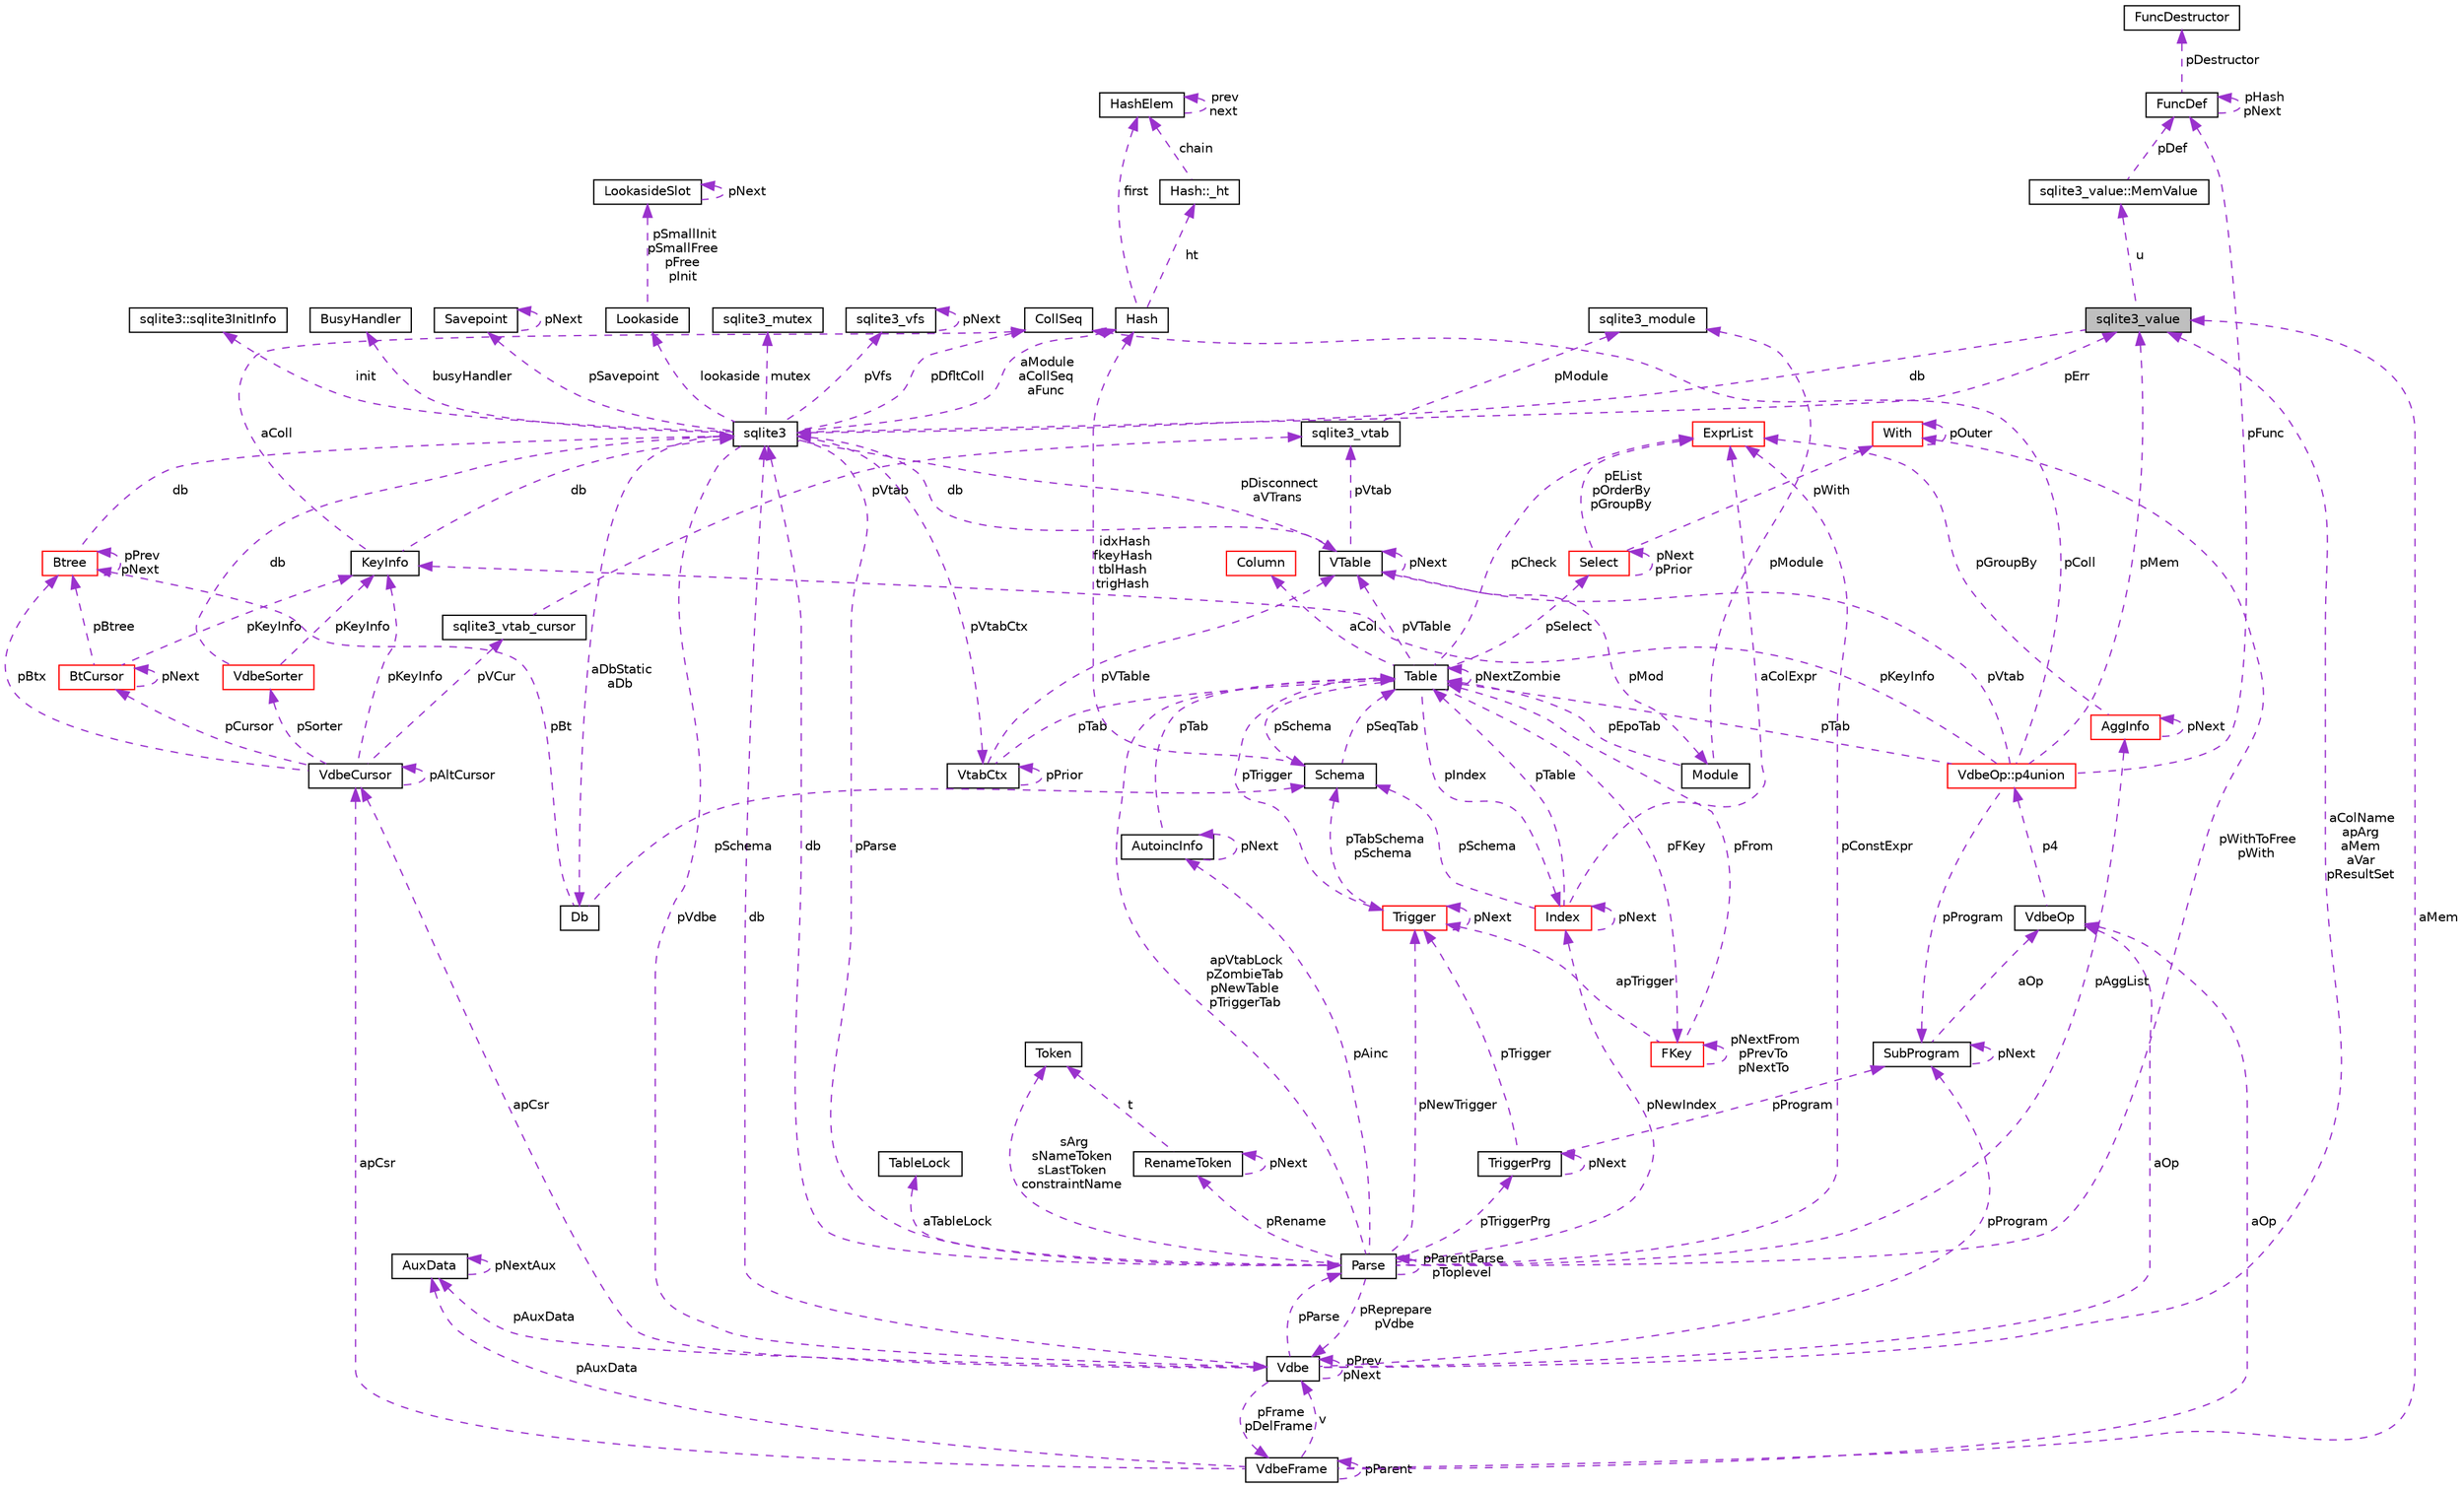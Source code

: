 digraph "sqlite3_value"
{
 // LATEX_PDF_SIZE
  edge [fontname="Helvetica",fontsize="10",labelfontname="Helvetica",labelfontsize="10"];
  node [fontname="Helvetica",fontsize="10",shape=record];
  Node1 [label="sqlite3_value",height=0.2,width=0.4,color="black", fillcolor="grey75", style="filled", fontcolor="black",tooltip=" "];
  Node2 -> Node1 [dir="back",color="darkorchid3",fontsize="10",style="dashed",label=" db" ,fontname="Helvetica"];
  Node2 [label="sqlite3",height=0.2,width=0.4,color="black", fillcolor="white", style="filled",URL="$structsqlite3.html",tooltip=" "];
  Node3 -> Node2 [dir="back",color="darkorchid3",fontsize="10",style="dashed",label=" pVdbe" ,fontname="Helvetica"];
  Node3 [label="Vdbe",height=0.2,width=0.4,color="black", fillcolor="white", style="filled",URL="$structVdbe.html",tooltip=" "];
  Node3 -> Node3 [dir="back",color="darkorchid3",fontsize="10",style="dashed",label=" pPrev\npNext" ,fontname="Helvetica"];
  Node2 -> Node3 [dir="back",color="darkorchid3",fontsize="10",style="dashed",label=" db" ,fontname="Helvetica"];
  Node1 -> Node3 [dir="back",color="darkorchid3",fontsize="10",style="dashed",label=" aColName\napArg\naMem\naVar\npResultSet" ,fontname="Helvetica"];
  Node4 -> Node3 [dir="back",color="darkorchid3",fontsize="10",style="dashed",label=" pFrame\npDelFrame" ,fontname="Helvetica"];
  Node4 [label="VdbeFrame",height=0.2,width=0.4,color="black", fillcolor="white", style="filled",URL="$structVdbeFrame.html",tooltip=" "];
  Node3 -> Node4 [dir="back",color="darkorchid3",fontsize="10",style="dashed",label=" v" ,fontname="Helvetica"];
  Node1 -> Node4 [dir="back",color="darkorchid3",fontsize="10",style="dashed",label=" aMem" ,fontname="Helvetica"];
  Node4 -> Node4 [dir="back",color="darkorchid3",fontsize="10",style="dashed",label=" pParent" ,fontname="Helvetica"];
  Node5 -> Node4 [dir="back",color="darkorchid3",fontsize="10",style="dashed",label=" pAuxData" ,fontname="Helvetica"];
  Node5 [label="AuxData",height=0.2,width=0.4,color="black", fillcolor="white", style="filled",URL="$structAuxData.html",tooltip=" "];
  Node5 -> Node5 [dir="back",color="darkorchid3",fontsize="10",style="dashed",label=" pNextAux" ,fontname="Helvetica"];
  Node6 -> Node4 [dir="back",color="darkorchid3",fontsize="10",style="dashed",label=" apCsr" ,fontname="Helvetica"];
  Node6 [label="VdbeCursor",height=0.2,width=0.4,color="black", fillcolor="white", style="filled",URL="$structVdbeCursor.html",tooltip=" "];
  Node7 -> Node6 [dir="back",color="darkorchid3",fontsize="10",style="dashed",label=" pCursor" ,fontname="Helvetica"];
  Node7 [label="BtCursor",height=0.2,width=0.4,color="red", fillcolor="white", style="filled",URL="$structBtCursor.html",tooltip=" "];
  Node7 -> Node7 [dir="back",color="darkorchid3",fontsize="10",style="dashed",label=" pNext" ,fontname="Helvetica"];
  Node26 -> Node7 [dir="back",color="darkorchid3",fontsize="10",style="dashed",label=" pKeyInfo" ,fontname="Helvetica"];
  Node26 [label="KeyInfo",height=0.2,width=0.4,color="black", fillcolor="white", style="filled",URL="$structKeyInfo.html",tooltip=" "];
  Node2 -> Node26 [dir="back",color="darkorchid3",fontsize="10",style="dashed",label=" db" ,fontname="Helvetica"];
  Node27 -> Node26 [dir="back",color="darkorchid3",fontsize="10",style="dashed",label=" aColl" ,fontname="Helvetica"];
  Node27 [label="CollSeq",height=0.2,width=0.4,color="black", fillcolor="white", style="filled",URL="$structCollSeq.html",tooltip=" "];
  Node13 -> Node7 [dir="back",color="darkorchid3",fontsize="10",style="dashed",label=" pBtree" ,fontname="Helvetica"];
  Node13 [label="Btree",height=0.2,width=0.4,color="red", fillcolor="white", style="filled",URL="$structBtree.html",tooltip=" "];
  Node2 -> Node13 [dir="back",color="darkorchid3",fontsize="10",style="dashed",label=" db" ,fontname="Helvetica"];
  Node13 -> Node13 [dir="back",color="darkorchid3",fontsize="10",style="dashed",label=" pPrev\npNext" ,fontname="Helvetica"];
  Node28 -> Node6 [dir="back",color="darkorchid3",fontsize="10",style="dashed",label=" pVCur" ,fontname="Helvetica"];
  Node28 [label="sqlite3_vtab_cursor",height=0.2,width=0.4,color="black", fillcolor="white", style="filled",URL="$structsqlite3__vtab__cursor.html",tooltip=" "];
  Node29 -> Node28 [dir="back",color="darkorchid3",fontsize="10",style="dashed",label=" pVtab" ,fontname="Helvetica"];
  Node29 [label="sqlite3_vtab",height=0.2,width=0.4,color="black", fillcolor="white", style="filled",URL="$structsqlite3__vtab.html",tooltip=" "];
  Node30 -> Node29 [dir="back",color="darkorchid3",fontsize="10",style="dashed",label=" pModule" ,fontname="Helvetica"];
  Node30 [label="sqlite3_module",height=0.2,width=0.4,color="black", fillcolor="white", style="filled",URL="$structsqlite3__module.html",tooltip=" "];
  Node6 -> Node6 [dir="back",color="darkorchid3",fontsize="10",style="dashed",label=" pAltCursor" ,fontname="Helvetica"];
  Node26 -> Node6 [dir="back",color="darkorchid3",fontsize="10",style="dashed",label=" pKeyInfo" ,fontname="Helvetica"];
  Node31 -> Node6 [dir="back",color="darkorchid3",fontsize="10",style="dashed",label=" pSorter" ,fontname="Helvetica"];
  Node31 [label="VdbeSorter",height=0.2,width=0.4,color="red", fillcolor="white", style="filled",URL="$structVdbeSorter.html",tooltip=" "];
  Node2 -> Node31 [dir="back",color="darkorchid3",fontsize="10",style="dashed",label=" db" ,fontname="Helvetica"];
  Node26 -> Node31 [dir="back",color="darkorchid3",fontsize="10",style="dashed",label=" pKeyInfo" ,fontname="Helvetica"];
  Node13 -> Node6 [dir="back",color="darkorchid3",fontsize="10",style="dashed",label=" pBtx" ,fontname="Helvetica"];
  Node41 -> Node4 [dir="back",color="darkorchid3",fontsize="10",style="dashed",label=" aOp" ,fontname="Helvetica"];
  Node41 [label="VdbeOp",height=0.2,width=0.4,color="black", fillcolor="white", style="filled",URL="$structVdbeOp.html",tooltip=" "];
  Node42 -> Node41 [dir="back",color="darkorchid3",fontsize="10",style="dashed",label=" p4" ,fontname="Helvetica"];
  Node42 [label="VdbeOp::p4union",height=0.2,width=0.4,color="red", fillcolor="white", style="filled",URL="$unionVdbeOp_1_1p4union.html",tooltip=" "];
  Node1 -> Node42 [dir="back",color="darkorchid3",fontsize="10",style="dashed",label=" pMem" ,fontname="Helvetica"];
  Node27 -> Node42 [dir="back",color="darkorchid3",fontsize="10",style="dashed",label=" pColl" ,fontname="Helvetica"];
  Node43 -> Node42 [dir="back",color="darkorchid3",fontsize="10",style="dashed",label=" pVtab" ,fontname="Helvetica"];
  Node43 [label="VTable",height=0.2,width=0.4,color="black", fillcolor="white", style="filled",URL="$structVTable.html",tooltip=" "];
  Node2 -> Node43 [dir="back",color="darkorchid3",fontsize="10",style="dashed",label=" db" ,fontname="Helvetica"];
  Node43 -> Node43 [dir="back",color="darkorchid3",fontsize="10",style="dashed",label=" pNext" ,fontname="Helvetica"];
  Node44 -> Node43 [dir="back",color="darkorchid3",fontsize="10",style="dashed",label=" pMod" ,fontname="Helvetica"];
  Node44 [label="Module",height=0.2,width=0.4,color="black", fillcolor="white", style="filled",URL="$structModule.html",tooltip=" "];
  Node30 -> Node44 [dir="back",color="darkorchid3",fontsize="10",style="dashed",label=" pModule" ,fontname="Helvetica"];
  Node45 -> Node44 [dir="back",color="darkorchid3",fontsize="10",style="dashed",label=" pEpoTab" ,fontname="Helvetica"];
  Node45 [label="Table",height=0.2,width=0.4,color="black", fillcolor="white", style="filled",URL="$structTable.html",tooltip=" "];
  Node46 -> Node45 [dir="back",color="darkorchid3",fontsize="10",style="dashed",label=" pSchema" ,fontname="Helvetica"];
  Node46 [label="Schema",height=0.2,width=0.4,color="black", fillcolor="white", style="filled",URL="$structSchema.html",tooltip=" "];
  Node45 -> Node46 [dir="back",color="darkorchid3",fontsize="10",style="dashed",label=" pSeqTab" ,fontname="Helvetica"];
  Node47 -> Node46 [dir="back",color="darkorchid3",fontsize="10",style="dashed",label=" idxHash\nfkeyHash\ntblHash\ntrigHash" ,fontname="Helvetica"];
  Node47 [label="Hash",height=0.2,width=0.4,color="black", fillcolor="white", style="filled",URL="$structHash.html",tooltip=" "];
  Node48 -> Node47 [dir="back",color="darkorchid3",fontsize="10",style="dashed",label=" ht" ,fontname="Helvetica"];
  Node48 [label="Hash::_ht",height=0.2,width=0.4,color="black", fillcolor="white", style="filled",URL="$structHash_1_1__ht.html",tooltip=" "];
  Node49 -> Node48 [dir="back",color="darkorchid3",fontsize="10",style="dashed",label=" chain" ,fontname="Helvetica"];
  Node49 [label="HashElem",height=0.2,width=0.4,color="black", fillcolor="white", style="filled",URL="$structHashElem.html",tooltip=" "];
  Node49 -> Node49 [dir="back",color="darkorchid3",fontsize="10",style="dashed",label=" prev\nnext" ,fontname="Helvetica"];
  Node49 -> Node47 [dir="back",color="darkorchid3",fontsize="10",style="dashed",label=" first" ,fontname="Helvetica"];
  Node50 -> Node45 [dir="back",color="darkorchid3",fontsize="10",style="dashed",label=" aCol" ,fontname="Helvetica"];
  Node50 [label="Column",height=0.2,width=0.4,color="red", fillcolor="white", style="filled",URL="$structColumn.html",tooltip=" "];
  Node68 -> Node45 [dir="back",color="darkorchid3",fontsize="10",style="dashed",label=" pFKey" ,fontname="Helvetica"];
  Node68 [label="FKey",height=0.2,width=0.4,color="red", fillcolor="white", style="filled",URL="$structFKey.html",tooltip=" "];
  Node68 -> Node68 [dir="back",color="darkorchid3",fontsize="10",style="dashed",label=" pNextFrom\npPrevTo\npNextTo" ,fontname="Helvetica"];
  Node45 -> Node68 [dir="back",color="darkorchid3",fontsize="10",style="dashed",label=" pFrom" ,fontname="Helvetica"];
  Node70 -> Node68 [dir="back",color="darkorchid3",fontsize="10",style="dashed",label=" apTrigger" ,fontname="Helvetica"];
  Node70 [label="Trigger",height=0.2,width=0.4,color="red", fillcolor="white", style="filled",URL="$structTrigger.html",tooltip=" "];
  Node46 -> Node70 [dir="back",color="darkorchid3",fontsize="10",style="dashed",label=" pTabSchema\npSchema" ,fontname="Helvetica"];
  Node70 -> Node70 [dir="back",color="darkorchid3",fontsize="10",style="dashed",label=" pNext" ,fontname="Helvetica"];
  Node43 -> Node45 [dir="back",color="darkorchid3",fontsize="10",style="dashed",label=" pVTable" ,fontname="Helvetica"];
  Node45 -> Node45 [dir="back",color="darkorchid3",fontsize="10",style="dashed",label=" pNextZombie" ,fontname="Helvetica"];
  Node70 -> Node45 [dir="back",color="darkorchid3",fontsize="10",style="dashed",label=" pTrigger" ,fontname="Helvetica"];
  Node59 -> Node45 [dir="back",color="darkorchid3",fontsize="10",style="dashed",label=" pSelect" ,fontname="Helvetica"];
  Node59 [label="Select",height=0.2,width=0.4,color="red", fillcolor="white", style="filled",URL="$structSelect.html",tooltip=" "];
  Node60 -> Node59 [dir="back",color="darkorchid3",fontsize="10",style="dashed",label=" pWith" ,fontname="Helvetica"];
  Node60 [label="With",height=0.2,width=0.4,color="red", fillcolor="white", style="filled",URL="$structWith.html",tooltip=" "];
  Node60 -> Node60 [dir="back",color="darkorchid3",fontsize="10",style="dashed",label=" pOuter" ,fontname="Helvetica"];
  Node59 -> Node59 [dir="back",color="darkorchid3",fontsize="10",style="dashed",label=" pNext\npPrior" ,fontname="Helvetica"];
  Node57 -> Node59 [dir="back",color="darkorchid3",fontsize="10",style="dashed",label=" pEList\npOrderBy\npGroupBy" ,fontname="Helvetica"];
  Node57 [label="ExprList",height=0.2,width=0.4,color="red", fillcolor="white", style="filled",URL="$structExprList.html",tooltip=" "];
  Node57 -> Node45 [dir="back",color="darkorchid3",fontsize="10",style="dashed",label=" pCheck" ,fontname="Helvetica"];
  Node66 -> Node45 [dir="back",color="darkorchid3",fontsize="10",style="dashed",label=" pIndex" ,fontname="Helvetica"];
  Node66 [label="Index",height=0.2,width=0.4,color="red", fillcolor="white", style="filled",URL="$structIndex.html",tooltip=" "];
  Node46 -> Node66 [dir="back",color="darkorchid3",fontsize="10",style="dashed",label=" pSchema" ,fontname="Helvetica"];
  Node45 -> Node66 [dir="back",color="darkorchid3",fontsize="10",style="dashed",label=" pTable" ,fontname="Helvetica"];
  Node57 -> Node66 [dir="back",color="darkorchid3",fontsize="10",style="dashed",label=" aColExpr" ,fontname="Helvetica"];
  Node66 -> Node66 [dir="back",color="darkorchid3",fontsize="10",style="dashed",label=" pNext" ,fontname="Helvetica"];
  Node29 -> Node43 [dir="back",color="darkorchid3",fontsize="10",style="dashed",label=" pVtab" ,fontname="Helvetica"];
  Node45 -> Node42 [dir="back",color="darkorchid3",fontsize="10",style="dashed",label=" pTab" ,fontname="Helvetica"];
  Node73 -> Node42 [dir="back",color="darkorchid3",fontsize="10",style="dashed",label=" pProgram" ,fontname="Helvetica"];
  Node73 [label="SubProgram",height=0.2,width=0.4,color="black", fillcolor="white", style="filled",URL="$structSubProgram.html",tooltip=" "];
  Node73 -> Node73 [dir="back",color="darkorchid3",fontsize="10",style="dashed",label=" pNext" ,fontname="Helvetica"];
  Node41 -> Node73 [dir="back",color="darkorchid3",fontsize="10",style="dashed",label=" aOp" ,fontname="Helvetica"];
  Node26 -> Node42 [dir="back",color="darkorchid3",fontsize="10",style="dashed",label=" pKeyInfo" ,fontname="Helvetica"];
  Node55 -> Node42 [dir="back",color="darkorchid3",fontsize="10",style="dashed",label=" pFunc" ,fontname="Helvetica"];
  Node55 [label="FuncDef",height=0.2,width=0.4,color="black", fillcolor="white", style="filled",URL="$structFuncDef.html",tooltip=" "];
  Node56 -> Node55 [dir="back",color="darkorchid3",fontsize="10",style="dashed",label=" pDestructor" ,fontname="Helvetica"];
  Node56 [label="FuncDestructor",height=0.2,width=0.4,color="black", fillcolor="white", style="filled",URL="$structFuncDestructor.html",tooltip=" "];
  Node55 -> Node55 [dir="back",color="darkorchid3",fontsize="10",style="dashed",label=" pHash\npNext" ,fontname="Helvetica"];
  Node5 -> Node3 [dir="back",color="darkorchid3",fontsize="10",style="dashed",label=" pAuxData" ,fontname="Helvetica"];
  Node73 -> Node3 [dir="back",color="darkorchid3",fontsize="10",style="dashed",label=" pProgram" ,fontname="Helvetica"];
  Node6 -> Node3 [dir="back",color="darkorchid3",fontsize="10",style="dashed",label=" apCsr" ,fontname="Helvetica"];
  Node75 -> Node3 [dir="back",color="darkorchid3",fontsize="10",style="dashed",label=" pParse" ,fontname="Helvetica"];
  Node75 [label="Parse",height=0.2,width=0.4,color="black", fillcolor="white", style="filled",URL="$structParse.html",tooltip=" "];
  Node52 -> Node75 [dir="back",color="darkorchid3",fontsize="10",style="dashed",label=" pAggList" ,fontname="Helvetica"];
  Node52 [label="AggInfo",height=0.2,width=0.4,color="red", fillcolor="white", style="filled",URL="$structAggInfo.html",tooltip=" "];
  Node52 -> Node52 [dir="back",color="darkorchid3",fontsize="10",style="dashed",label=" pNext" ,fontname="Helvetica"];
  Node57 -> Node52 [dir="back",color="darkorchid3",fontsize="10",style="dashed",label=" pGroupBy" ,fontname="Helvetica"];
  Node3 -> Node75 [dir="back",color="darkorchid3",fontsize="10",style="dashed",label=" pReprepare\npVdbe" ,fontname="Helvetica"];
  Node2 -> Node75 [dir="back",color="darkorchid3",fontsize="10",style="dashed",label=" db" ,fontname="Helvetica"];
  Node76 -> Node75 [dir="back",color="darkorchid3",fontsize="10",style="dashed",label=" aTableLock" ,fontname="Helvetica"];
  Node76 [label="TableLock",height=0.2,width=0.4,color="black", fillcolor="white", style="filled",URL="$structTableLock.html",tooltip=" "];
  Node77 -> Node75 [dir="back",color="darkorchid3",fontsize="10",style="dashed",label=" sArg\nsNameToken\nsLastToken\nconstraintName" ,fontname="Helvetica"];
  Node77 [label="Token",height=0.2,width=0.4,color="black", fillcolor="white", style="filled",URL="$structToken.html",tooltip=" "];
  Node60 -> Node75 [dir="back",color="darkorchid3",fontsize="10",style="dashed",label=" pWithToFree\npWith" ,fontname="Helvetica"];
  Node45 -> Node75 [dir="back",color="darkorchid3",fontsize="10",style="dashed",label=" apVtabLock\npZombieTab\npNewTable\npTriggerTab" ,fontname="Helvetica"];
  Node70 -> Node75 [dir="back",color="darkorchid3",fontsize="10",style="dashed",label=" pNewTrigger" ,fontname="Helvetica"];
  Node78 -> Node75 [dir="back",color="darkorchid3",fontsize="10",style="dashed",label=" pTriggerPrg" ,fontname="Helvetica"];
  Node78 [label="TriggerPrg",height=0.2,width=0.4,color="black", fillcolor="white", style="filled",URL="$structTriggerPrg.html",tooltip=" "];
  Node73 -> Node78 [dir="back",color="darkorchid3",fontsize="10",style="dashed",label=" pProgram" ,fontname="Helvetica"];
  Node70 -> Node78 [dir="back",color="darkorchid3",fontsize="10",style="dashed",label=" pTrigger" ,fontname="Helvetica"];
  Node78 -> Node78 [dir="back",color="darkorchid3",fontsize="10",style="dashed",label=" pNext" ,fontname="Helvetica"];
  Node79 -> Node75 [dir="back",color="darkorchid3",fontsize="10",style="dashed",label=" pRename" ,fontname="Helvetica"];
  Node79 [label="RenameToken",height=0.2,width=0.4,color="black", fillcolor="white", style="filled",URL="$structRenameToken.html",tooltip=" "];
  Node77 -> Node79 [dir="back",color="darkorchid3",fontsize="10",style="dashed",label=" t" ,fontname="Helvetica"];
  Node79 -> Node79 [dir="back",color="darkorchid3",fontsize="10",style="dashed",label=" pNext" ,fontname="Helvetica"];
  Node66 -> Node75 [dir="back",color="darkorchid3",fontsize="10",style="dashed",label=" pNewIndex" ,fontname="Helvetica"];
  Node80 -> Node75 [dir="back",color="darkorchid3",fontsize="10",style="dashed",label=" pAinc" ,fontname="Helvetica"];
  Node80 [label="AutoincInfo",height=0.2,width=0.4,color="black", fillcolor="white", style="filled",URL="$structAutoincInfo.html",tooltip=" "];
  Node45 -> Node80 [dir="back",color="darkorchid3",fontsize="10",style="dashed",label=" pTab" ,fontname="Helvetica"];
  Node80 -> Node80 [dir="back",color="darkorchid3",fontsize="10",style="dashed",label=" pNext" ,fontname="Helvetica"];
  Node57 -> Node75 [dir="back",color="darkorchid3",fontsize="10",style="dashed",label=" pConstExpr" ,fontname="Helvetica"];
  Node75 -> Node75 [dir="back",color="darkorchid3",fontsize="10",style="dashed",label=" pParentParse\npToplevel" ,fontname="Helvetica"];
  Node41 -> Node3 [dir="back",color="darkorchid3",fontsize="10",style="dashed",label=" aOp" ,fontname="Helvetica"];
  Node81 -> Node2 [dir="back",color="darkorchid3",fontsize="10",style="dashed",label=" pSavepoint" ,fontname="Helvetica"];
  Node81 [label="Savepoint",height=0.2,width=0.4,color="black", fillcolor="white", style="filled",URL="$structSavepoint.html",tooltip=" "];
  Node81 -> Node81 [dir="back",color="darkorchid3",fontsize="10",style="dashed",label=" pNext" ,fontname="Helvetica"];
  Node82 -> Node2 [dir="back",color="darkorchid3",fontsize="10",style="dashed",label=" lookaside" ,fontname="Helvetica"];
  Node82 [label="Lookaside",height=0.2,width=0.4,color="black", fillcolor="white", style="filled",URL="$structLookaside.html",tooltip=" "];
  Node83 -> Node82 [dir="back",color="darkorchid3",fontsize="10",style="dashed",label=" pSmallInit\npSmallFree\npFree\npInit" ,fontname="Helvetica"];
  Node83 [label="LookasideSlot",height=0.2,width=0.4,color="black", fillcolor="white", style="filled",URL="$structLookasideSlot.html",tooltip=" "];
  Node83 -> Node83 [dir="back",color="darkorchid3",fontsize="10",style="dashed",label=" pNext" ,fontname="Helvetica"];
  Node1 -> Node2 [dir="back",color="darkorchid3",fontsize="10",style="dashed",label=" pErr" ,fontname="Helvetica"];
  Node11 -> Node2 [dir="back",color="darkorchid3",fontsize="10",style="dashed",label=" mutex" ,fontname="Helvetica"];
  Node11 [label="sqlite3_mutex",height=0.2,width=0.4,color="black", fillcolor="white", style="filled",URL="$structsqlite3__mutex.html",tooltip=" "];
  Node22 -> Node2 [dir="back",color="darkorchid3",fontsize="10",style="dashed",label=" pVfs" ,fontname="Helvetica"];
  Node22 [label="sqlite3_vfs",height=0.2,width=0.4,color="black", fillcolor="white", style="filled",URL="$structsqlite3__vfs.html",tooltip=" "];
  Node22 -> Node22 [dir="back",color="darkorchid3",fontsize="10",style="dashed",label=" pNext" ,fontname="Helvetica"];
  Node84 -> Node2 [dir="back",color="darkorchid3",fontsize="10",style="dashed",label=" init" ,fontname="Helvetica"];
  Node84 [label="sqlite3::sqlite3InitInfo",height=0.2,width=0.4,color="black", fillcolor="white", style="filled",URL="$structsqlite3_1_1sqlite3InitInfo.html",tooltip=" "];
  Node85 -> Node2 [dir="back",color="darkorchid3",fontsize="10",style="dashed",label=" busyHandler" ,fontname="Helvetica"];
  Node85 [label="BusyHandler",height=0.2,width=0.4,color="black", fillcolor="white", style="filled",URL="$structBusyHandler.html",tooltip=" "];
  Node86 -> Node2 [dir="back",color="darkorchid3",fontsize="10",style="dashed",label=" pVtabCtx" ,fontname="Helvetica"];
  Node86 [label="VtabCtx",height=0.2,width=0.4,color="black", fillcolor="white", style="filled",URL="$structVtabCtx.html",tooltip=" "];
  Node86 -> Node86 [dir="back",color="darkorchid3",fontsize="10",style="dashed",label=" pPrior" ,fontname="Helvetica"];
  Node43 -> Node86 [dir="back",color="darkorchid3",fontsize="10",style="dashed",label=" pVTable" ,fontname="Helvetica"];
  Node45 -> Node86 [dir="back",color="darkorchid3",fontsize="10",style="dashed",label=" pTab" ,fontname="Helvetica"];
  Node27 -> Node2 [dir="back",color="darkorchid3",fontsize="10",style="dashed",label=" pDfltColl" ,fontname="Helvetica"];
  Node43 -> Node2 [dir="back",color="darkorchid3",fontsize="10",style="dashed",label=" pDisconnect\naVTrans" ,fontname="Helvetica"];
  Node87 -> Node2 [dir="back",color="darkorchid3",fontsize="10",style="dashed",label=" aDbStatic\naDb" ,fontname="Helvetica"];
  Node87 [label="Db",height=0.2,width=0.4,color="black", fillcolor="white", style="filled",URL="$structDb.html",tooltip=" "];
  Node46 -> Node87 [dir="back",color="darkorchid3",fontsize="10",style="dashed",label=" pSchema" ,fontname="Helvetica"];
  Node13 -> Node87 [dir="back",color="darkorchid3",fontsize="10",style="dashed",label=" pBt" ,fontname="Helvetica"];
  Node47 -> Node2 [dir="back",color="darkorchid3",fontsize="10",style="dashed",label=" aModule\naCollSeq\naFunc" ,fontname="Helvetica"];
  Node75 -> Node2 [dir="back",color="darkorchid3",fontsize="10",style="dashed",label=" pParse" ,fontname="Helvetica"];
  Node88 -> Node1 [dir="back",color="darkorchid3",fontsize="10",style="dashed",label=" u" ,fontname="Helvetica"];
  Node88 [label="sqlite3_value::MemValue",height=0.2,width=0.4,color="black", fillcolor="white", style="filled",URL="$unionsqlite3__value_1_1MemValue.html",tooltip=" "];
  Node55 -> Node88 [dir="back",color="darkorchid3",fontsize="10",style="dashed",label=" pDef" ,fontname="Helvetica"];
}

